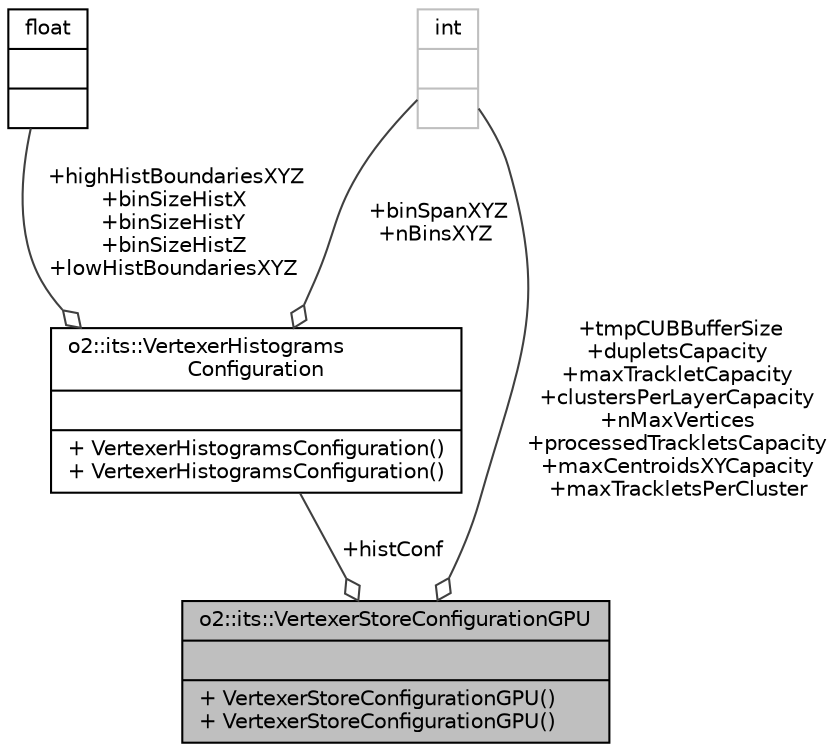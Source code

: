 digraph "o2::its::VertexerStoreConfigurationGPU"
{
 // INTERACTIVE_SVG=YES
  bgcolor="transparent";
  edge [fontname="Helvetica",fontsize="10",labelfontname="Helvetica",labelfontsize="10"];
  node [fontname="Helvetica",fontsize="10",shape=record];
  Node1 [label="{o2::its::VertexerStoreConfigurationGPU\n||+ VertexerStoreConfigurationGPU()\l+ VertexerStoreConfigurationGPU()\l}",height=0.2,width=0.4,color="black", fillcolor="grey75", style="filled", fontcolor="black"];
  Node2 -> Node1 [color="grey25",fontsize="10",style="solid",label=" +histConf" ,arrowhead="odiamond",fontname="Helvetica"];
  Node2 [label="{o2::its::VertexerHistograms\lConfiguration\n||+ VertexerHistogramsConfiguration()\l+ VertexerHistogramsConfiguration()\l}",height=0.2,width=0.4,color="black",URL="$d8/d54/structo2_1_1its_1_1VertexerHistogramsConfiguration.html"];
  Node3 -> Node2 [color="grey25",fontsize="10",style="solid",label=" +highHistBoundariesXYZ\n+binSizeHistX\n+binSizeHistY\n+binSizeHistZ\n+lowHistBoundariesXYZ" ,arrowhead="odiamond",fontname="Helvetica"];
  Node3 [label="{float\n||}",height=0.2,width=0.4,color="black",URL="$d4/dc3/classfloat.html"];
  Node4 -> Node2 [color="grey25",fontsize="10",style="solid",label=" +binSpanXYZ\n+nBinsXYZ" ,arrowhead="odiamond",fontname="Helvetica"];
  Node4 [label="{int\n||}",height=0.2,width=0.4,color="grey75"];
  Node4 -> Node1 [color="grey25",fontsize="10",style="solid",label=" +tmpCUBBufferSize\n+dupletsCapacity\n+maxTrackletCapacity\n+clustersPerLayerCapacity\n+nMaxVertices\n+processedTrackletsCapacity\n+maxCentroidsXYCapacity\n+maxTrackletsPerCluster" ,arrowhead="odiamond",fontname="Helvetica"];
}
